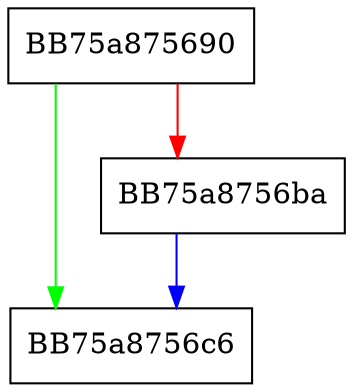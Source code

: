 digraph LoadDlpAnyFilePathExclusionListDbVar {
  node [shape="box"];
  graph [splines=ortho];
  BB75a875690 -> BB75a8756c6 [color="green"];
  BB75a875690 -> BB75a8756ba [color="red"];
  BB75a8756ba -> BB75a8756c6 [color="blue"];
}